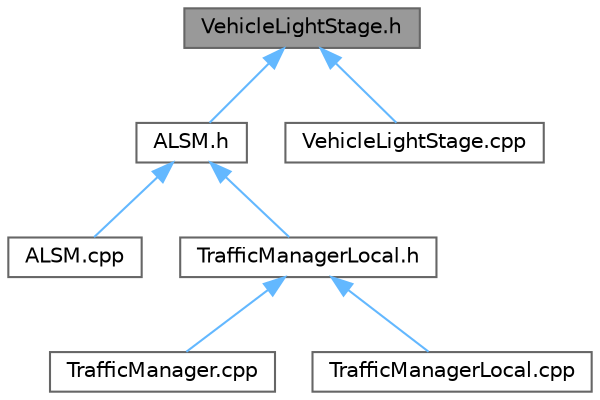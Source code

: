 digraph "VehicleLightStage.h"
{
 // INTERACTIVE_SVG=YES
 // LATEX_PDF_SIZE
  bgcolor="transparent";
  edge [fontname=Helvetica,fontsize=10,labelfontname=Helvetica,labelfontsize=10];
  node [fontname=Helvetica,fontsize=10,shape=box,height=0.2,width=0.4];
  Node1 [id="Node000001",label="VehicleLightStage.h",height=0.2,width=0.4,color="gray40", fillcolor="grey60", style="filled", fontcolor="black",tooltip=" "];
  Node1 -> Node2 [id="edge1_Node000001_Node000002",dir="back",color="steelblue1",style="solid",tooltip=" "];
  Node2 [id="Node000002",label="ALSM.h",height=0.2,width=0.4,color="grey40", fillcolor="white", style="filled",URL="$dc/d2c/ALSM_8h.html",tooltip=" "];
  Node2 -> Node3 [id="edge2_Node000002_Node000003",dir="back",color="steelblue1",style="solid",tooltip=" "];
  Node3 [id="Node000003",label="ALSM.cpp",height=0.2,width=0.4,color="grey40", fillcolor="white", style="filled",URL="$d9/da8/ALSM_8cpp.html",tooltip=" "];
  Node2 -> Node4 [id="edge3_Node000002_Node000004",dir="back",color="steelblue1",style="solid",tooltip=" "];
  Node4 [id="Node000004",label="TrafficManagerLocal.h",height=0.2,width=0.4,color="grey40", fillcolor="white", style="filled",URL="$db/ddf/TrafficManagerLocal_8h.html",tooltip=" "];
  Node4 -> Node5 [id="edge4_Node000004_Node000005",dir="back",color="steelblue1",style="solid",tooltip=" "];
  Node5 [id="Node000005",label="TrafficManager.cpp",height=0.2,width=0.4,color="grey40", fillcolor="white", style="filled",URL="$db/d04/TrafficManager_8cpp.html",tooltip=" "];
  Node4 -> Node6 [id="edge5_Node000004_Node000006",dir="back",color="steelblue1",style="solid",tooltip=" "];
  Node6 [id="Node000006",label="TrafficManagerLocal.cpp",height=0.2,width=0.4,color="grey40", fillcolor="white", style="filled",URL="$da/d53/TrafficManagerLocal_8cpp.html",tooltip=" "];
  Node1 -> Node7 [id="edge6_Node000001_Node000007",dir="back",color="steelblue1",style="solid",tooltip=" "];
  Node7 [id="Node000007",label="VehicleLightStage.cpp",height=0.2,width=0.4,color="grey40", fillcolor="white", style="filled",URL="$d2/d11/VehicleLightStage_8cpp.html",tooltip=" "];
}
